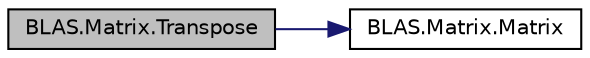 digraph "BLAS.Matrix.Transpose"
{
  edge [fontname="Helvetica",fontsize="10",labelfontname="Helvetica",labelfontsize="10"];
  node [fontname="Helvetica",fontsize="10",shape=record];
  rankdir="LR";
  Node1 [label="BLAS.Matrix.Transpose",height=0.2,width=0.4,color="black", fillcolor="grey75", style="filled", fontcolor="black"];
  Node1 -> Node2 [color="midnightblue",fontsize="10",style="solid"];
  Node2 [label="BLAS.Matrix.Matrix",height=0.2,width=0.4,color="black", fillcolor="white", style="filled",URL="$class_b_l_a_s_1_1_matrix.html#a347802ba2127f13d57a24d99d36137d9",tooltip="Создает матрицу заданной размерности "];
}
